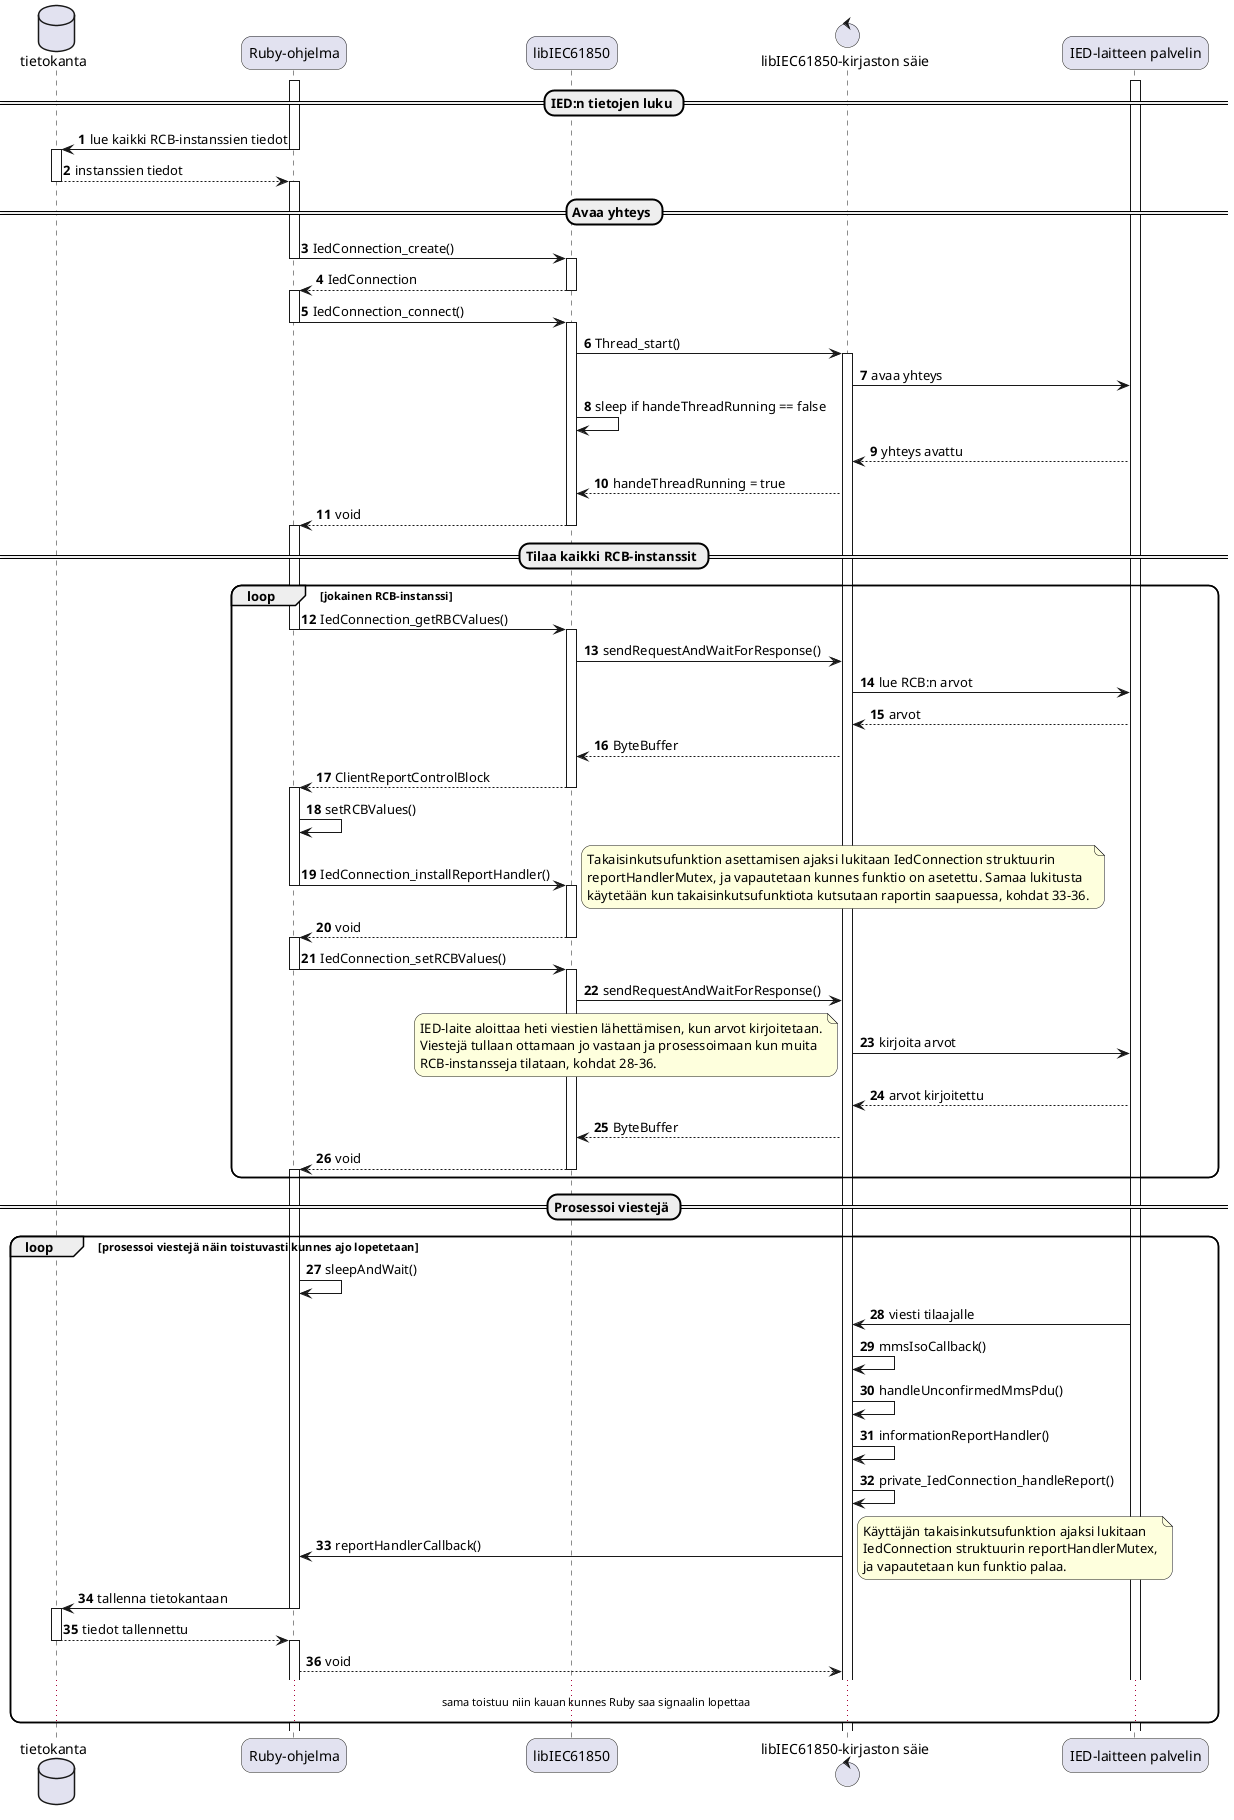 @startuml
autonumber

skinparam roundcorner 20

database tietokanta as db
participant "Ruby-ohjelma" as ruby
participant "libIEC61850" as libiec
control "libIEC61850-kirjaston säie" as thread
participant "IED-laitteen palvelin" as ied

== IED:n tietojen luku ==

activate ied
activate ruby
ruby -> db : lue kaikki RCB-instanssien tiedot
deactivate ruby
activate db
db --> ruby : instanssien tiedot
deactivate db
activate ruby

== Avaa yhteys ==

ruby -> libiec : IedConnection_create()
deactivate ruby
activate libiec
libiec --> ruby : IedConnection
deactivate libiec
activate ruby
ruby -> libiec : IedConnection_connect()
deactivate ruby
activate libiec
libiec -> thread : Thread_start()
activate thread
thread -> ied : avaa yhteys
libiec -> libiec : sleep if handeThreadRunning == false
ied --> thread : yhteys avattu
thread --> libiec : handeThreadRunning = true
libiec --> ruby : void
deactivate libiec
activate ruby

== Tilaa kaikki RCB-instanssit ==

loop jokainen RCB-instanssi
	ruby -> libiec : IedConnection_getRBCValues()
	deactivate ruby
	activate libiec
	libiec -> thread : sendRequestAndWaitForResponse()
	thread -> ied : lue RCB:n arvot
	ied --> thread : arvot
	thread --> libiec : ByteBuffer
	libiec --> ruby : ClientReportControlBlock
	deactivate libiec
	activate ruby
	ruby -> ruby : setRCBValues()
	ruby -> libiec : IedConnection_installReportHandler()
	deactivate ruby
	activate libiec
	note right
		Takaisinkutsufunktion asettamisen ajaksi lukitaan IedConnection struktuurin
		reportHandlerMutex, ja vapautetaan kunnes funktio on asetettu. Samaa lukitusta
		käytetään kun takaisinkutsufunktiota kutsutaan raportin saapuessa, kohdat 33-36.
	end note
	libiec --> ruby : void
	deactivate libiec
	activate ruby
	ruby -> libiec : IedConnection_setRCBValues()
	deactivate ruby
	activate libiec
	libiec -> thread : sendRequestAndWaitForResponse()
	thread -> ied : kirjoita arvot
	note left
		IED-laite aloittaa heti viestien lähettämisen, kun arvot kirjoitetaan.
		Viestejä tullaan ottamaan jo vastaan ja prosessoimaan kun muita
		RCB-instansseja tilataan, kohdat 28-36.
	end note
	ied --> thread : arvot kirjoitettu
	thread --> libiec : ByteBuffer
	libiec --> ruby : void
	deactivate libiec
	activate ruby
end

== Prosessoi viestejä ==

loop prosessoi viestejä näin toistuvasti kunnes ajo lopetetaan
	ruby -> ruby : sleepAndWait()
	ied -> thread : viesti tilaajalle
	thread -> thread : mmsIsoCallback()
	thread -> thread : handleUnconfirmedMmsPdu()
	thread -> thread : informationReportHandler()
	thread -> thread : private_IedConnection_handleReport()
	thread -> ruby : reportHandlerCallback()
	note right
		Käyttäjän takaisinkutsufunktion ajaksi lukitaan
		IedConnection struktuurin reportHandlerMutex,
		ja vapautetaan kun funktio palaa.
	end note
	ruby -> db : tallenna tietokantaan
	deactivate ruby
	activate db
	db --> ruby : tiedot tallennettu
	deactivate db
	activate ruby
	ruby --> thread : void
	...sama toistuu niin kauan kunnes Ruby saa signaalin lopettaa...
end
@enduml
